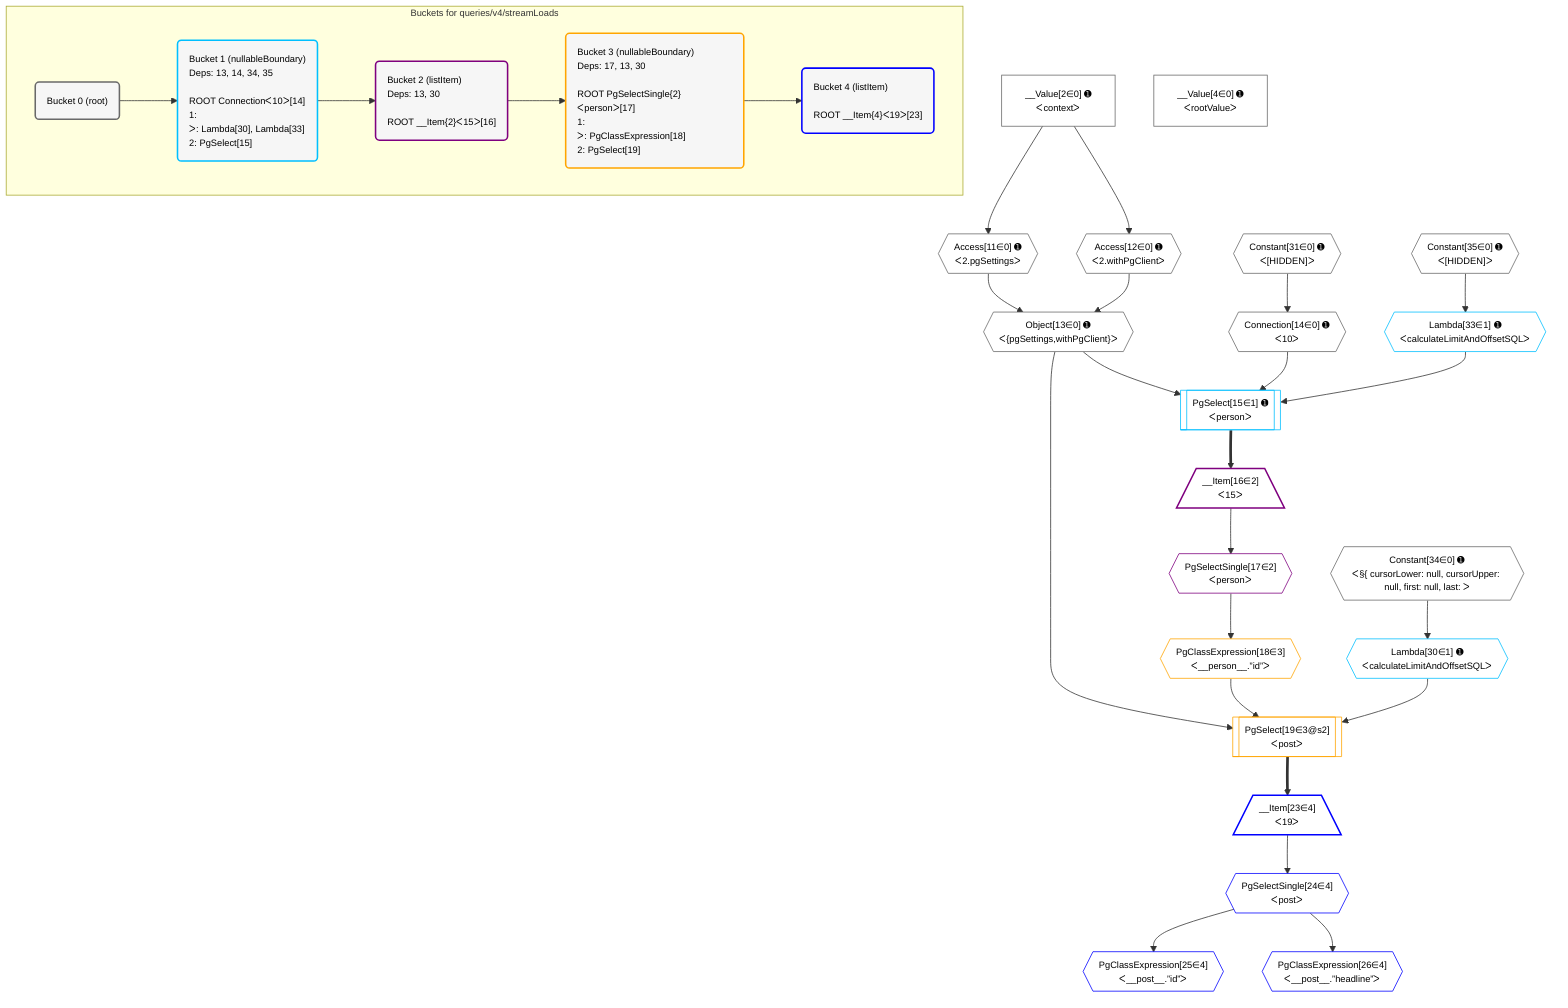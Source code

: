 %%{init: {'themeVariables': { 'fontSize': '12px'}}}%%
graph TD
    classDef path fill:#eee,stroke:#000,color:#000
    classDef plan fill:#fff,stroke-width:1px,color:#000
    classDef itemplan fill:#fff,stroke-width:2px,color:#000
    classDef unbatchedplan fill:#dff,stroke-width:1px,color:#000
    classDef sideeffectplan fill:#fcc,stroke-width:2px,color:#000
    classDef bucket fill:#f6f6f6,color:#000,stroke-width:2px,text-align:left


    %% plan dependencies
    Object13{{"Object[13∈0] ➊<br />ᐸ{pgSettings,withPgClient}ᐳ"}}:::plan
    Access11{{"Access[11∈0] ➊<br />ᐸ2.pgSettingsᐳ"}}:::plan
    Access12{{"Access[12∈0] ➊<br />ᐸ2.withPgClientᐳ"}}:::plan
    Access11 & Access12 --> Object13
    __Value2["__Value[2∈0] ➊<br />ᐸcontextᐳ"]:::plan
    __Value2 --> Access11
    __Value2 --> Access12
    Connection14{{"Connection[14∈0] ➊<br />ᐸ10ᐳ"}}:::plan
    Constant31{{"Constant[31∈0] ➊<br />ᐸ[HIDDEN]ᐳ"}}:::plan
    Constant31 --> Connection14
    __Value4["__Value[4∈0] ➊<br />ᐸrootValueᐳ"]:::plan
    Constant34{{"Constant[34∈0] ➊<br />ᐸ§{ cursorLower: null, cursorUpper: null, first: null, last: ᐳ"}}:::plan
    Constant35{{"Constant[35∈0] ➊<br />ᐸ[HIDDEN]ᐳ"}}:::plan
    PgSelect15[["PgSelect[15∈1] ➊<br />ᐸpersonᐳ"]]:::plan
    Lambda33{{"Lambda[33∈1] ➊<br />ᐸcalculateLimitAndOffsetSQLᐳ"}}:::plan
    Object13 & Connection14 & Lambda33 --> PgSelect15
    Lambda30{{"Lambda[30∈1] ➊<br />ᐸcalculateLimitAndOffsetSQLᐳ"}}:::plan
    Constant34 --> Lambda30
    Constant35 --> Lambda33
    __Item16[/"__Item[16∈2]<br />ᐸ15ᐳ"\]:::itemplan
    PgSelect15 ==> __Item16
    PgSelectSingle17{{"PgSelectSingle[17∈2]<br />ᐸpersonᐳ"}}:::plan
    __Item16 --> PgSelectSingle17
    PgSelect19[["PgSelect[19∈3@s2]<br />ᐸpostᐳ"]]:::plan
    PgClassExpression18{{"PgClassExpression[18∈3]<br />ᐸ__person__.”id”ᐳ"}}:::plan
    Object13 & PgClassExpression18 & Lambda30 --> PgSelect19
    PgSelectSingle17 --> PgClassExpression18
    __Item23[/"__Item[23∈4]<br />ᐸ19ᐳ"\]:::itemplan
    PgSelect19 ==> __Item23
    PgSelectSingle24{{"PgSelectSingle[24∈4]<br />ᐸpostᐳ"}}:::plan
    __Item23 --> PgSelectSingle24
    PgClassExpression25{{"PgClassExpression[25∈4]<br />ᐸ__post__.”id”ᐳ"}}:::plan
    PgSelectSingle24 --> PgClassExpression25
    PgClassExpression26{{"PgClassExpression[26∈4]<br />ᐸ__post__.”headline”ᐳ"}}:::plan
    PgSelectSingle24 --> PgClassExpression26

    %% define steps

    subgraph "Buckets for queries/v4/streamLoads"
    Bucket0("Bucket 0 (root)"):::bucket
    classDef bucket0 stroke:#696969
    class Bucket0,__Value2,__Value4,Access11,Access12,Object13,Connection14,Constant31,Constant34,Constant35 bucket0
    Bucket1("Bucket 1 (nullableBoundary)<br />Deps: 13, 14, 34, 35<br /><br />ROOT Connectionᐸ10ᐳ[14]<br />1: <br />ᐳ: Lambda[30], Lambda[33]<br />2: PgSelect[15]"):::bucket
    classDef bucket1 stroke:#00bfff
    class Bucket1,PgSelect15,Lambda30,Lambda33 bucket1
    Bucket2("Bucket 2 (listItem)<br />Deps: 13, 30<br /><br />ROOT __Item{2}ᐸ15ᐳ[16]"):::bucket
    classDef bucket2 stroke:#7f007f
    class Bucket2,__Item16,PgSelectSingle17 bucket2
    Bucket3("Bucket 3 (nullableBoundary)<br />Deps: 17, 13, 30<br /><br />ROOT PgSelectSingle{2}ᐸpersonᐳ[17]<br />1: <br />ᐳ: PgClassExpression[18]<br />2: PgSelect[19]"):::bucket
    classDef bucket3 stroke:#ffa500
    class Bucket3,PgClassExpression18,PgSelect19 bucket3
    Bucket4("Bucket 4 (listItem)<br /><br />ROOT __Item{4}ᐸ19ᐳ[23]"):::bucket
    classDef bucket4 stroke:#0000ff
    class Bucket4,__Item23,PgSelectSingle24,PgClassExpression25,PgClassExpression26 bucket4
    Bucket0 --> Bucket1
    Bucket1 --> Bucket2
    Bucket2 --> Bucket3
    Bucket3 --> Bucket4
    end
